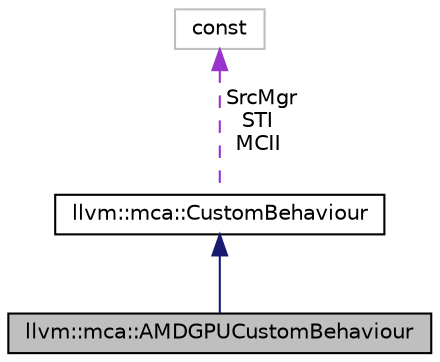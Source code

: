 digraph "llvm::mca::AMDGPUCustomBehaviour"
{
 // LATEX_PDF_SIZE
  bgcolor="transparent";
  edge [fontname="Helvetica",fontsize="10",labelfontname="Helvetica",labelfontsize="10"];
  node [fontname="Helvetica",fontsize="10",shape=record];
  Node1 [label="llvm::mca::AMDGPUCustomBehaviour",height=0.2,width=0.4,color="black", fillcolor="grey75", style="filled", fontcolor="black",tooltip=" "];
  Node2 -> Node1 [dir="back",color="midnightblue",fontsize="10",style="solid",fontname="Helvetica"];
  Node2 [label="llvm::mca::CustomBehaviour",height=0.2,width=0.4,color="black",URL="$classllvm_1_1mca_1_1CustomBehaviour.html",tooltip="Class which can be overriden by targets to enforce instruction dependencies and behaviours that aren'..."];
  Node3 -> Node2 [dir="back",color="darkorchid3",fontsize="10",style="dashed",label=" SrcMgr\nSTI\nMCII" ,fontname="Helvetica"];
  Node3 [label="const",height=0.2,width=0.4,color="grey75",tooltip=" "];
}
